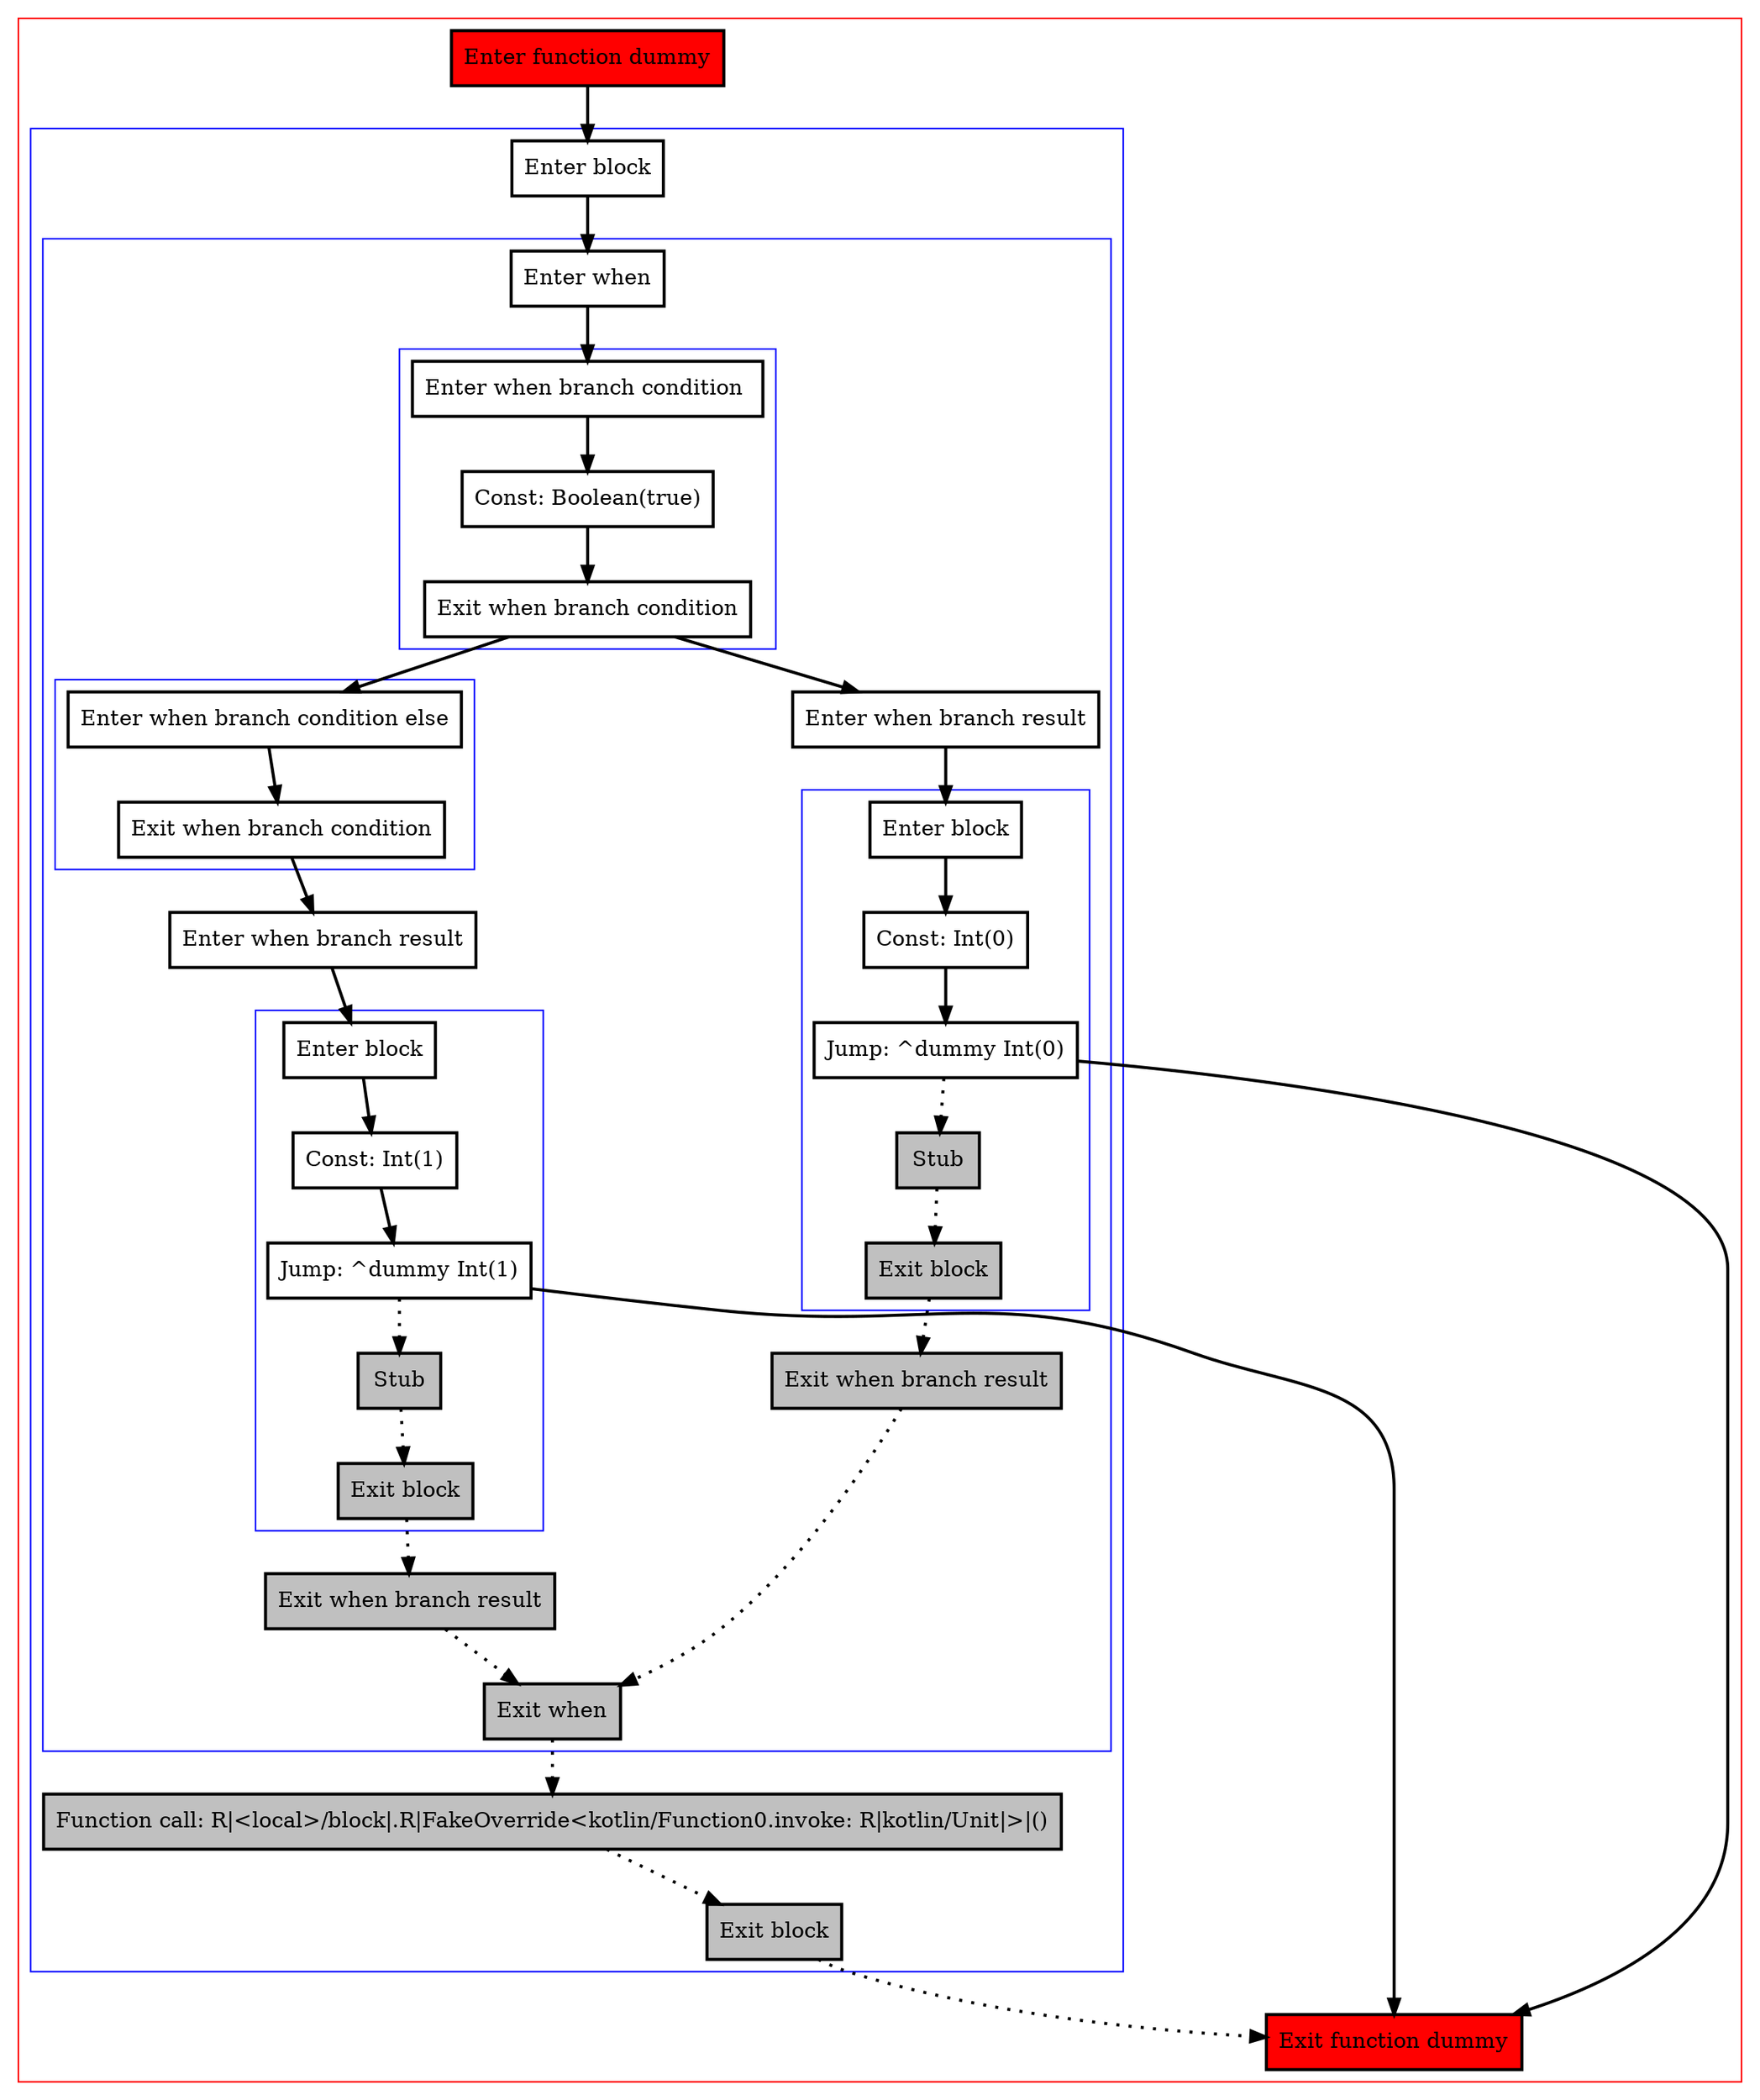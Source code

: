 digraph test_kt {
    graph [nodesep=3]
    node [shape=box penwidth=2]
    edge [penwidth=2]

    subgraph cluster_0 {
        color=red
        0 [label="Enter function dummy" style="filled" fillcolor=red];
        subgraph cluster_1 {
            color=blue
            1 [label="Enter block"];
            subgraph cluster_2 {
                color=blue
                2 [label="Enter when"];
                subgraph cluster_3 {
                    color=blue
                    3 [label="Enter when branch condition "];
                    4 [label="Const: Boolean(true)"];
                    5 [label="Exit when branch condition"];
                }
                subgraph cluster_4 {
                    color=blue
                    6 [label="Enter when branch condition else"];
                    7 [label="Exit when branch condition"];
                }
                8 [label="Enter when branch result"];
                subgraph cluster_5 {
                    color=blue
                    9 [label="Enter block"];
                    10 [label="Const: Int(1)"];
                    11 [label="Jump: ^dummy Int(1)"];
                    12 [label="Stub" style="filled" fillcolor=gray];
                    13 [label="Exit block" style="filled" fillcolor=gray];
                }
                14 [label="Exit when branch result" style="filled" fillcolor=gray];
                15 [label="Enter when branch result"];
                subgraph cluster_6 {
                    color=blue
                    16 [label="Enter block"];
                    17 [label="Const: Int(0)"];
                    18 [label="Jump: ^dummy Int(0)"];
                    19 [label="Stub" style="filled" fillcolor=gray];
                    20 [label="Exit block" style="filled" fillcolor=gray];
                }
                21 [label="Exit when branch result" style="filled" fillcolor=gray];
                22 [label="Exit when" style="filled" fillcolor=gray];
            }
            23 [label="Function call: R|<local>/block|.R|FakeOverride<kotlin/Function0.invoke: R|kotlin/Unit|>|()" style="filled" fillcolor=gray];
            24 [label="Exit block" style="filled" fillcolor=gray];
        }
        25 [label="Exit function dummy" style="filled" fillcolor=red];
    }
    0 -> {1};
    1 -> {2};
    2 -> {3};
    3 -> {4};
    4 -> {5};
    5 -> {15 6};
    6 -> {7};
    7 -> {8};
    8 -> {9};
    9 -> {10};
    10 -> {11};
    11 -> {25};
    11 -> {12} [style=dotted];
    12 -> {13} [style=dotted];
    13 -> {14} [style=dotted];
    14 -> {22} [style=dotted];
    15 -> {16};
    16 -> {17};
    17 -> {18};
    18 -> {25};
    18 -> {19} [style=dotted];
    19 -> {20} [style=dotted];
    20 -> {21} [style=dotted];
    21 -> {22} [style=dotted];
    22 -> {23} [style=dotted];
    23 -> {24} [style=dotted];
    24 -> {25} [style=dotted];

}
